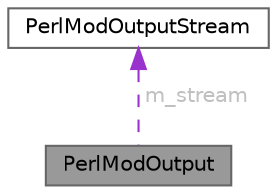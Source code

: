 digraph "PerlModOutput"
{
 // INTERACTIVE_SVG=YES
 // LATEX_PDF_SIZE
  bgcolor="transparent";
  edge [fontname=Helvetica,fontsize=10,labelfontname=Helvetica,labelfontsize=10];
  node [fontname=Helvetica,fontsize=10,shape=box,height=0.2,width=0.4];
  Node1 [label="PerlModOutput",height=0.2,width=0.4,color="gray40", fillcolor="grey60", style="filled", fontcolor="black",tooltip=" "];
  Node2 -> Node1 [dir="back",color="darkorchid3",style="dashed",label=" m_stream",fontcolor="grey" ];
  Node2 [label="PerlModOutputStream",height=0.2,width=0.4,color="gray40", fillcolor="white", style="filled",URL="$d4/de6/class_perl_mod_output_stream.html",tooltip=" "];
}
